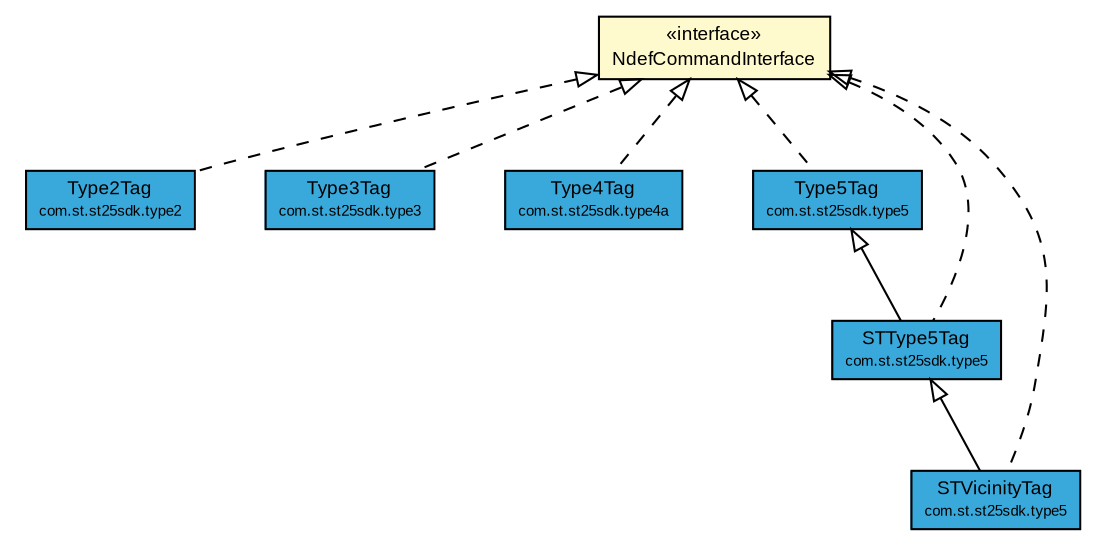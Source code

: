 #!/usr/local/bin/dot
#
# Class diagram 
# Generated by UMLGraph version R5_7_2-3-gee82a7 (http://www.umlgraph.org/)
#

digraph G {
	edge [fontname="arial",fontsize=10,labelfontname="arial",labelfontsize=10];
	node [fontname="arial",fontsize=10,shape=plaintext];
	nodesep=0.25;
	ranksep=0.5;
	// com.st.st25sdk.command.NdefCommandInterface
	c20866 [label=<<table title="com.st.st25sdk.command.NdefCommandInterface" border="0" cellborder="1" cellspacing="0" cellpadding="2" port="p" bgcolor="lemonChiffon" href="./NdefCommandInterface.html">
		<tr><td><table border="0" cellspacing="0" cellpadding="1">
<tr><td align="center" balign="center"> &#171;interface&#187; </td></tr>
<tr><td align="center" balign="center"> NdefCommandInterface </td></tr>
		</table></td></tr>
		</table>>, URL="./NdefCommandInterface.html", fontname="arial", fontcolor="black", fontsize=9.0];
	// com.st.st25sdk.type2.Type2Tag
	c20916 [label=<<table title="com.st.st25sdk.type2.Type2Tag" border="0" cellborder="1" cellspacing="0" cellpadding="2" port="p" bgcolor="#39a9dc" href="../type2/Type2Tag.html">
		<tr><td><table border="0" cellspacing="0" cellpadding="1">
<tr><td align="center" balign="center"> Type2Tag </td></tr>
<tr><td align="center" balign="center"><font point-size="7.0"> com.st.st25sdk.type2 </font></td></tr>
		</table></td></tr>
		</table>>, URL="../type2/Type2Tag.html", fontname="arial", fontcolor="black", fontsize=9.0];
	// com.st.st25sdk.type3.Type3Tag
	c20927 [label=<<table title="com.st.st25sdk.type3.Type3Tag" border="0" cellborder="1" cellspacing="0" cellpadding="2" port="p" bgcolor="#39a9dc" href="../type3/Type3Tag.html">
		<tr><td><table border="0" cellspacing="0" cellpadding="1">
<tr><td align="center" balign="center"> Type3Tag </td></tr>
<tr><td align="center" balign="center"><font point-size="7.0"> com.st.st25sdk.type3 </font></td></tr>
		</table></td></tr>
		</table>>, URL="../type3/Type3Tag.html", fontname="arial", fontcolor="black", fontsize=9.0];
	// com.st.st25sdk.type4a.Type4Tag
	c20929 [label=<<table title="com.st.st25sdk.type4a.Type4Tag" border="0" cellborder="1" cellspacing="0" cellpadding="2" port="p" bgcolor="#39a9dc" href="../type4a/Type4Tag.html">
		<tr><td><table border="0" cellspacing="0" cellpadding="1">
<tr><td align="center" balign="center"> Type4Tag </td></tr>
<tr><td align="center" balign="center"><font point-size="7.0"> com.st.st25sdk.type4a </font></td></tr>
		</table></td></tr>
		</table>>, URL="../type4a/Type4Tag.html", fontname="arial", fontcolor="black", fontsize=9.0];
	// com.st.st25sdk.type5.Type5Tag
	c20968 [label=<<table title="com.st.st25sdk.type5.Type5Tag" border="0" cellborder="1" cellspacing="0" cellpadding="2" port="p" bgcolor="#39a9dc" href="../type5/Type5Tag.html">
		<tr><td><table border="0" cellspacing="0" cellpadding="1">
<tr><td align="center" balign="center"> Type5Tag </td></tr>
<tr><td align="center" balign="center"><font point-size="7.0"> com.st.st25sdk.type5 </font></td></tr>
		</table></td></tr>
		</table>>, URL="../type5/Type5Tag.html", fontname="arial", fontcolor="black", fontsize=9.0];
	// com.st.st25sdk.type5.STVicinityTag
	c20973 [label=<<table title="com.st.st25sdk.type5.STVicinityTag" border="0" cellborder="1" cellspacing="0" cellpadding="2" port="p" bgcolor="#39a9dc" href="../type5/STVicinityTag.html">
		<tr><td><table border="0" cellspacing="0" cellpadding="1">
<tr><td align="center" balign="center"> STVicinityTag </td></tr>
<tr><td align="center" balign="center"><font point-size="7.0"> com.st.st25sdk.type5 </font></td></tr>
		</table></td></tr>
		</table>>, URL="../type5/STVicinityTag.html", fontname="arial", fontcolor="black", fontsize=9.0];
	// com.st.st25sdk.type5.STType5Tag
	c20975 [label=<<table title="com.st.st25sdk.type5.STType5Tag" border="0" cellborder="1" cellspacing="0" cellpadding="2" port="p" bgcolor="#39a9dc" href="../type5/STType5Tag.html">
		<tr><td><table border="0" cellspacing="0" cellpadding="1">
<tr><td align="center" balign="center"> STType5Tag </td></tr>
<tr><td align="center" balign="center"><font point-size="7.0"> com.st.st25sdk.type5 </font></td></tr>
		</table></td></tr>
		</table>>, URL="../type5/STType5Tag.html", fontname="arial", fontcolor="black", fontsize=9.0];
	//com.st.st25sdk.type2.Type2Tag implements com.st.st25sdk.command.NdefCommandInterface
	c20866:p -> c20916:p [dir=back,arrowtail=empty,style=dashed];
	//com.st.st25sdk.type3.Type3Tag implements com.st.st25sdk.command.NdefCommandInterface
	c20866:p -> c20927:p [dir=back,arrowtail=empty,style=dashed];
	//com.st.st25sdk.type4a.Type4Tag implements com.st.st25sdk.command.NdefCommandInterface
	c20866:p -> c20929:p [dir=back,arrowtail=empty,style=dashed];
	//com.st.st25sdk.type5.Type5Tag implements com.st.st25sdk.command.NdefCommandInterface
	c20866:p -> c20968:p [dir=back,arrowtail=empty,style=dashed];
	//com.st.st25sdk.type5.STVicinityTag extends com.st.st25sdk.type5.STType5Tag
	c20975:p -> c20973:p [dir=back,arrowtail=empty];
	//com.st.st25sdk.type5.STVicinityTag implements com.st.st25sdk.command.NdefCommandInterface
	c20866:p -> c20973:p [dir=back,arrowtail=empty,style=dashed];
	//com.st.st25sdk.type5.STType5Tag extends com.st.st25sdk.type5.Type5Tag
	c20968:p -> c20975:p [dir=back,arrowtail=empty];
	//com.st.st25sdk.type5.STType5Tag implements com.st.st25sdk.command.NdefCommandInterface
	c20866:p -> c20975:p [dir=back,arrowtail=empty,style=dashed];
}

